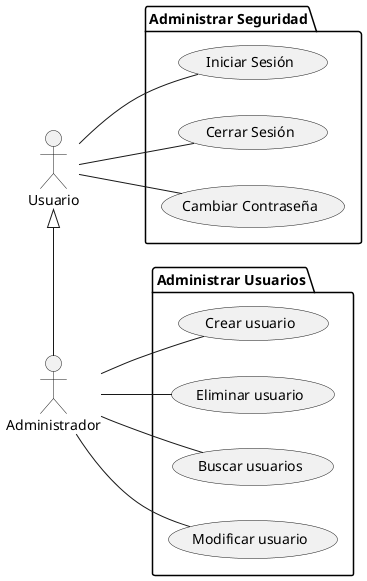 @startuml taller_administrar_usuarios_seguridad
left to right direction

actor "Administrador" as Admin
actor "Usuario" as Usuario
Admin -l-|> Usuario

package "Administrar Usuarios" {
    usecase "Crear usuario" as CU23
    usecase "Eliminar usuario" as CU24
    usecase "Buscar usuarios" as CU25
    usecase "Modificar usuario" as CU26
}

package "Administrar Seguridad" {
    usecase "Iniciar Sesión" as CU27
    usecase "Cerrar Sesión" as CU28
    usecase "Cambiar Contraseña" as CU29
}

Admin -- CU23
Admin -- CU24
Admin -- CU25
Admin -- CU26

Usuario -- CU27
Usuario -- CU28
Usuario -- CU29
@enduml